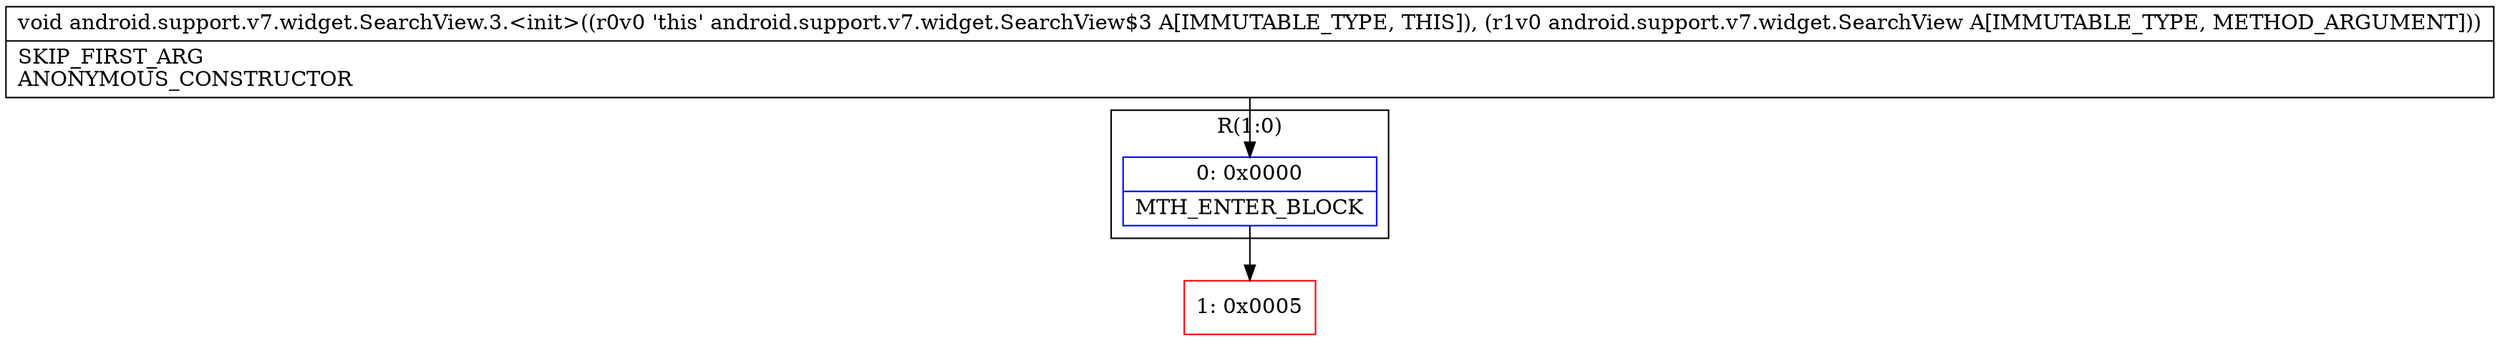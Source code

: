 digraph "CFG forandroid.support.v7.widget.SearchView.3.\<init\>(Landroid\/support\/v7\/widget\/SearchView;)V" {
subgraph cluster_Region_1370489518 {
label = "R(1:0)";
node [shape=record,color=blue];
Node_0 [shape=record,label="{0\:\ 0x0000|MTH_ENTER_BLOCK\l}"];
}
Node_1 [shape=record,color=red,label="{1\:\ 0x0005}"];
MethodNode[shape=record,label="{void android.support.v7.widget.SearchView.3.\<init\>((r0v0 'this' android.support.v7.widget.SearchView$3 A[IMMUTABLE_TYPE, THIS]), (r1v0 android.support.v7.widget.SearchView A[IMMUTABLE_TYPE, METHOD_ARGUMENT]))  | SKIP_FIRST_ARG\lANONYMOUS_CONSTRUCTOR\l}"];
MethodNode -> Node_0;
Node_0 -> Node_1;
}

